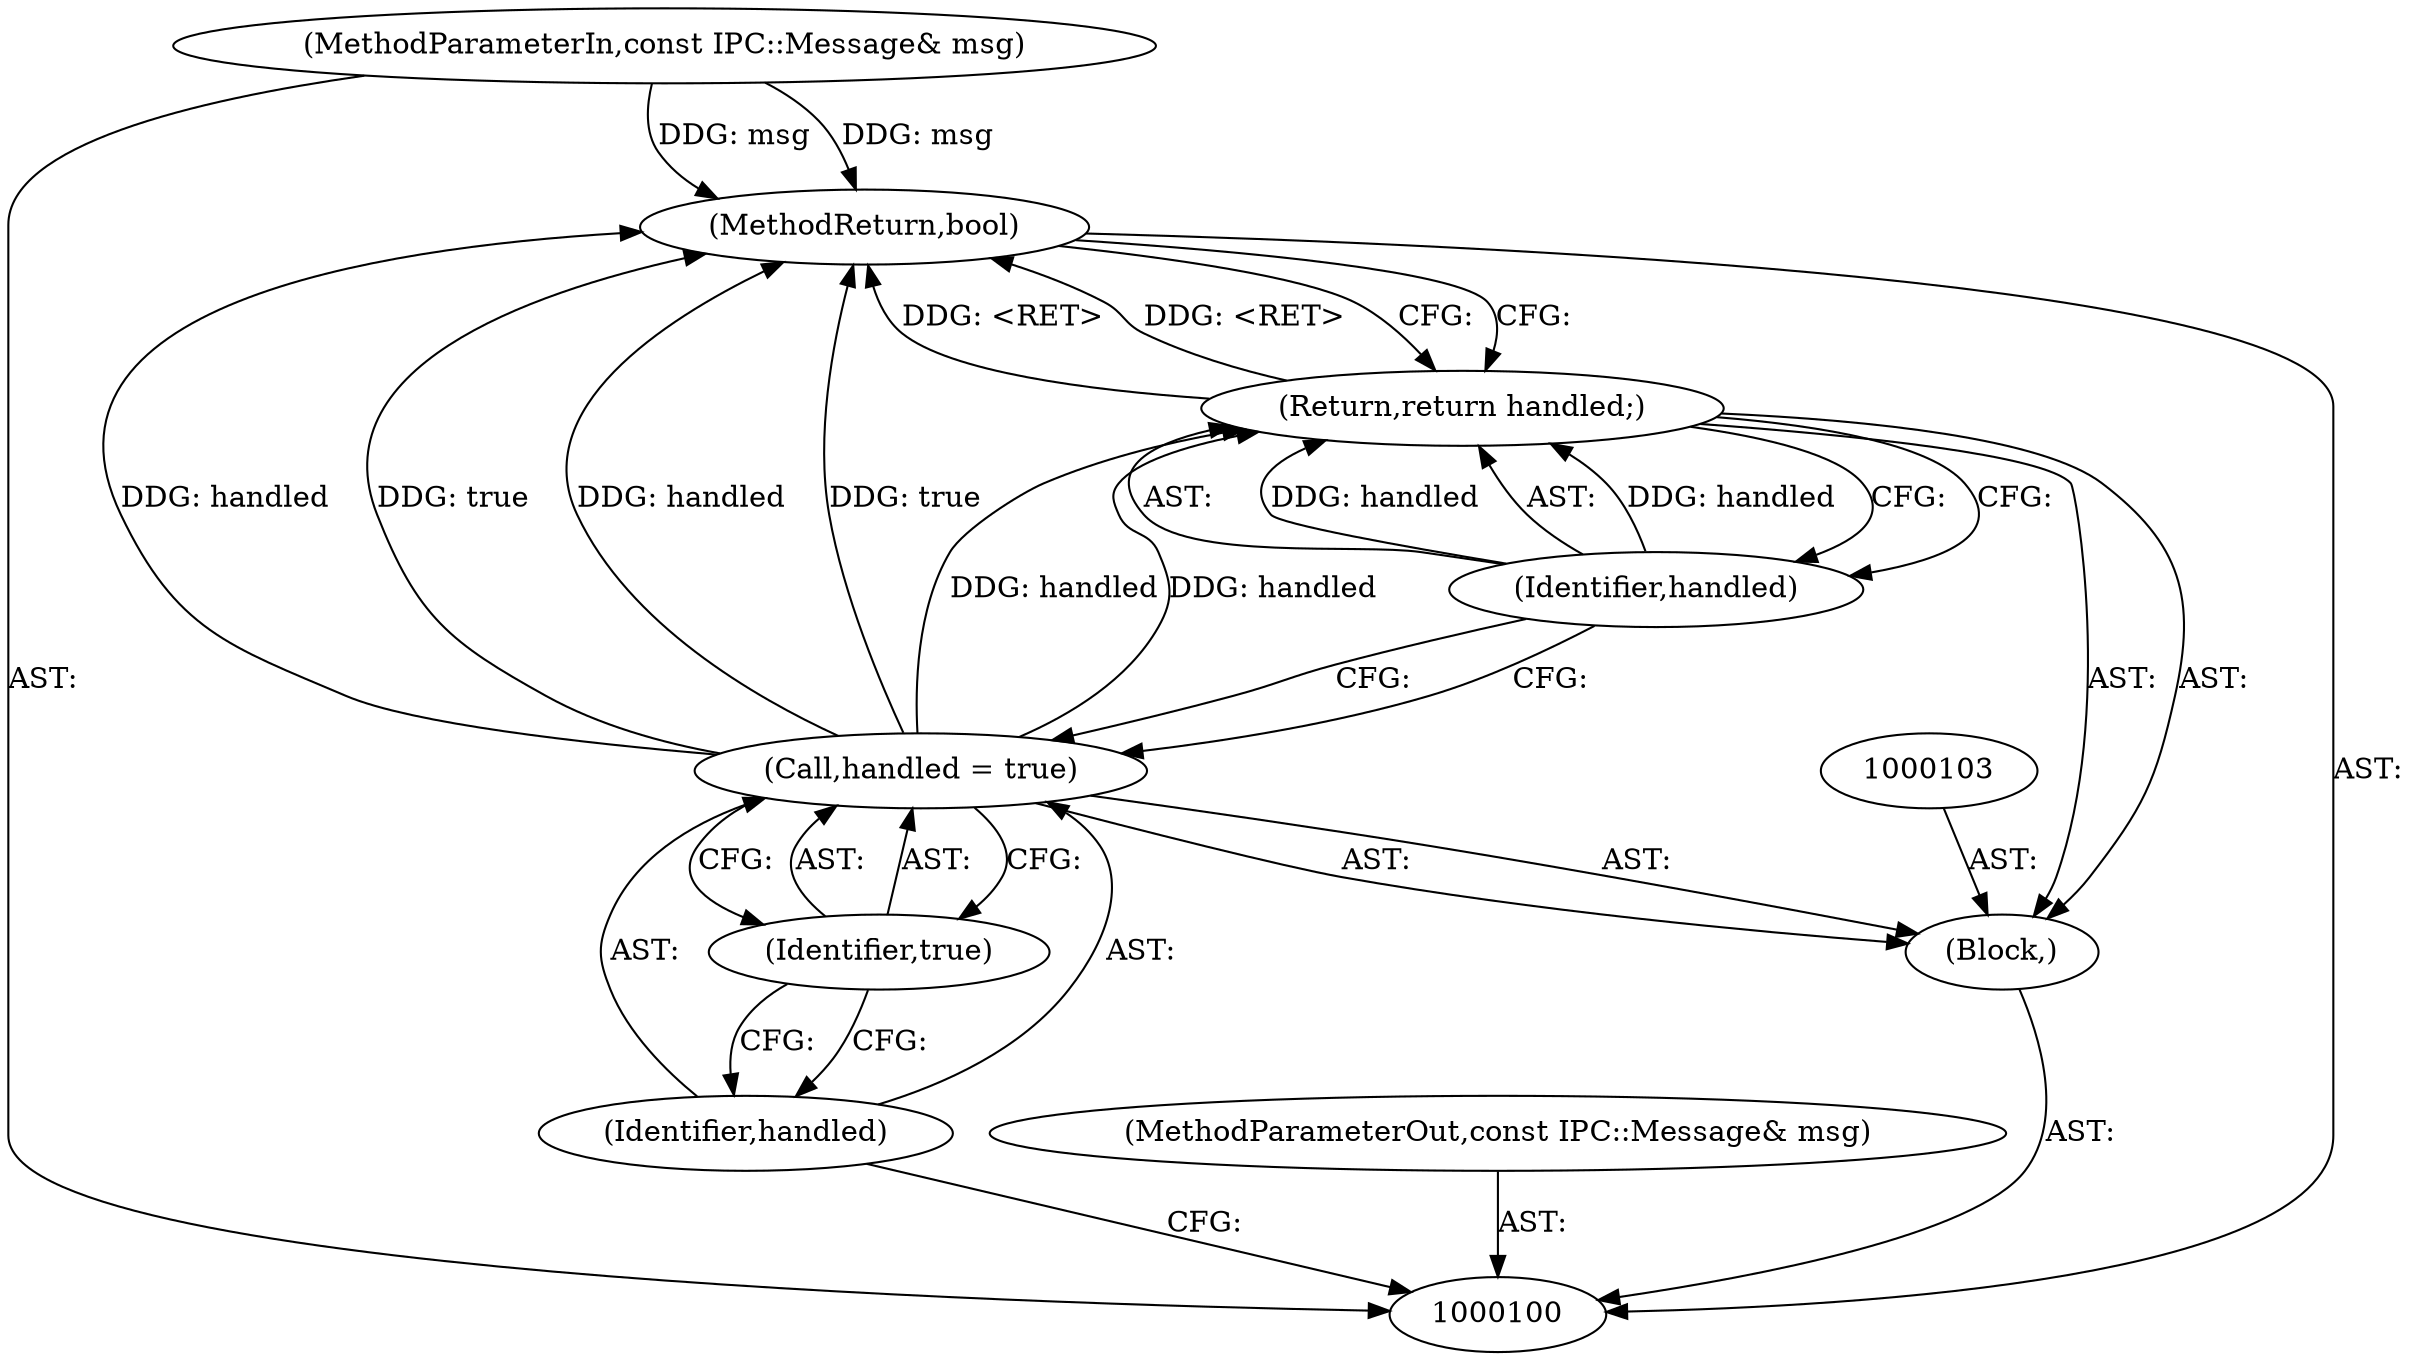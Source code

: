 digraph "0_Chrome_3b0d77670a0613f409110817455d2137576b485a_0" {
"1000109" [label="(MethodReturn,bool)"];
"1000101" [label="(MethodParameterIn,const IPC::Message& msg)"];
"1000120" [label="(MethodParameterOut,const IPC::Message& msg)"];
"1000102" [label="(Block,)"];
"1000108" [label="(Identifier,handled)"];
"1000107" [label="(Return,return handled;)"];
"1000106" [label="(Identifier,true)"];
"1000104" [label="(Call,handled = true)"];
"1000105" [label="(Identifier,handled)"];
"1000109" -> "1000100"  [label="AST: "];
"1000109" -> "1000107"  [label="CFG: "];
"1000104" -> "1000109"  [label="DDG: handled"];
"1000104" -> "1000109"  [label="DDG: true"];
"1000101" -> "1000109"  [label="DDG: msg"];
"1000107" -> "1000109"  [label="DDG: <RET>"];
"1000101" -> "1000100"  [label="AST: "];
"1000101" -> "1000109"  [label="DDG: msg"];
"1000120" -> "1000100"  [label="AST: "];
"1000102" -> "1000100"  [label="AST: "];
"1000103" -> "1000102"  [label="AST: "];
"1000104" -> "1000102"  [label="AST: "];
"1000107" -> "1000102"  [label="AST: "];
"1000108" -> "1000107"  [label="AST: "];
"1000108" -> "1000104"  [label="CFG: "];
"1000107" -> "1000108"  [label="CFG: "];
"1000108" -> "1000107"  [label="DDG: handled"];
"1000107" -> "1000102"  [label="AST: "];
"1000107" -> "1000108"  [label="CFG: "];
"1000108" -> "1000107"  [label="AST: "];
"1000109" -> "1000107"  [label="CFG: "];
"1000107" -> "1000109"  [label="DDG: <RET>"];
"1000108" -> "1000107"  [label="DDG: handled"];
"1000104" -> "1000107"  [label="DDG: handled"];
"1000106" -> "1000104"  [label="AST: "];
"1000106" -> "1000105"  [label="CFG: "];
"1000104" -> "1000106"  [label="CFG: "];
"1000104" -> "1000102"  [label="AST: "];
"1000104" -> "1000106"  [label="CFG: "];
"1000105" -> "1000104"  [label="AST: "];
"1000106" -> "1000104"  [label="AST: "];
"1000108" -> "1000104"  [label="CFG: "];
"1000104" -> "1000109"  [label="DDG: handled"];
"1000104" -> "1000109"  [label="DDG: true"];
"1000104" -> "1000107"  [label="DDG: handled"];
"1000105" -> "1000104"  [label="AST: "];
"1000105" -> "1000100"  [label="CFG: "];
"1000106" -> "1000105"  [label="CFG: "];
}
